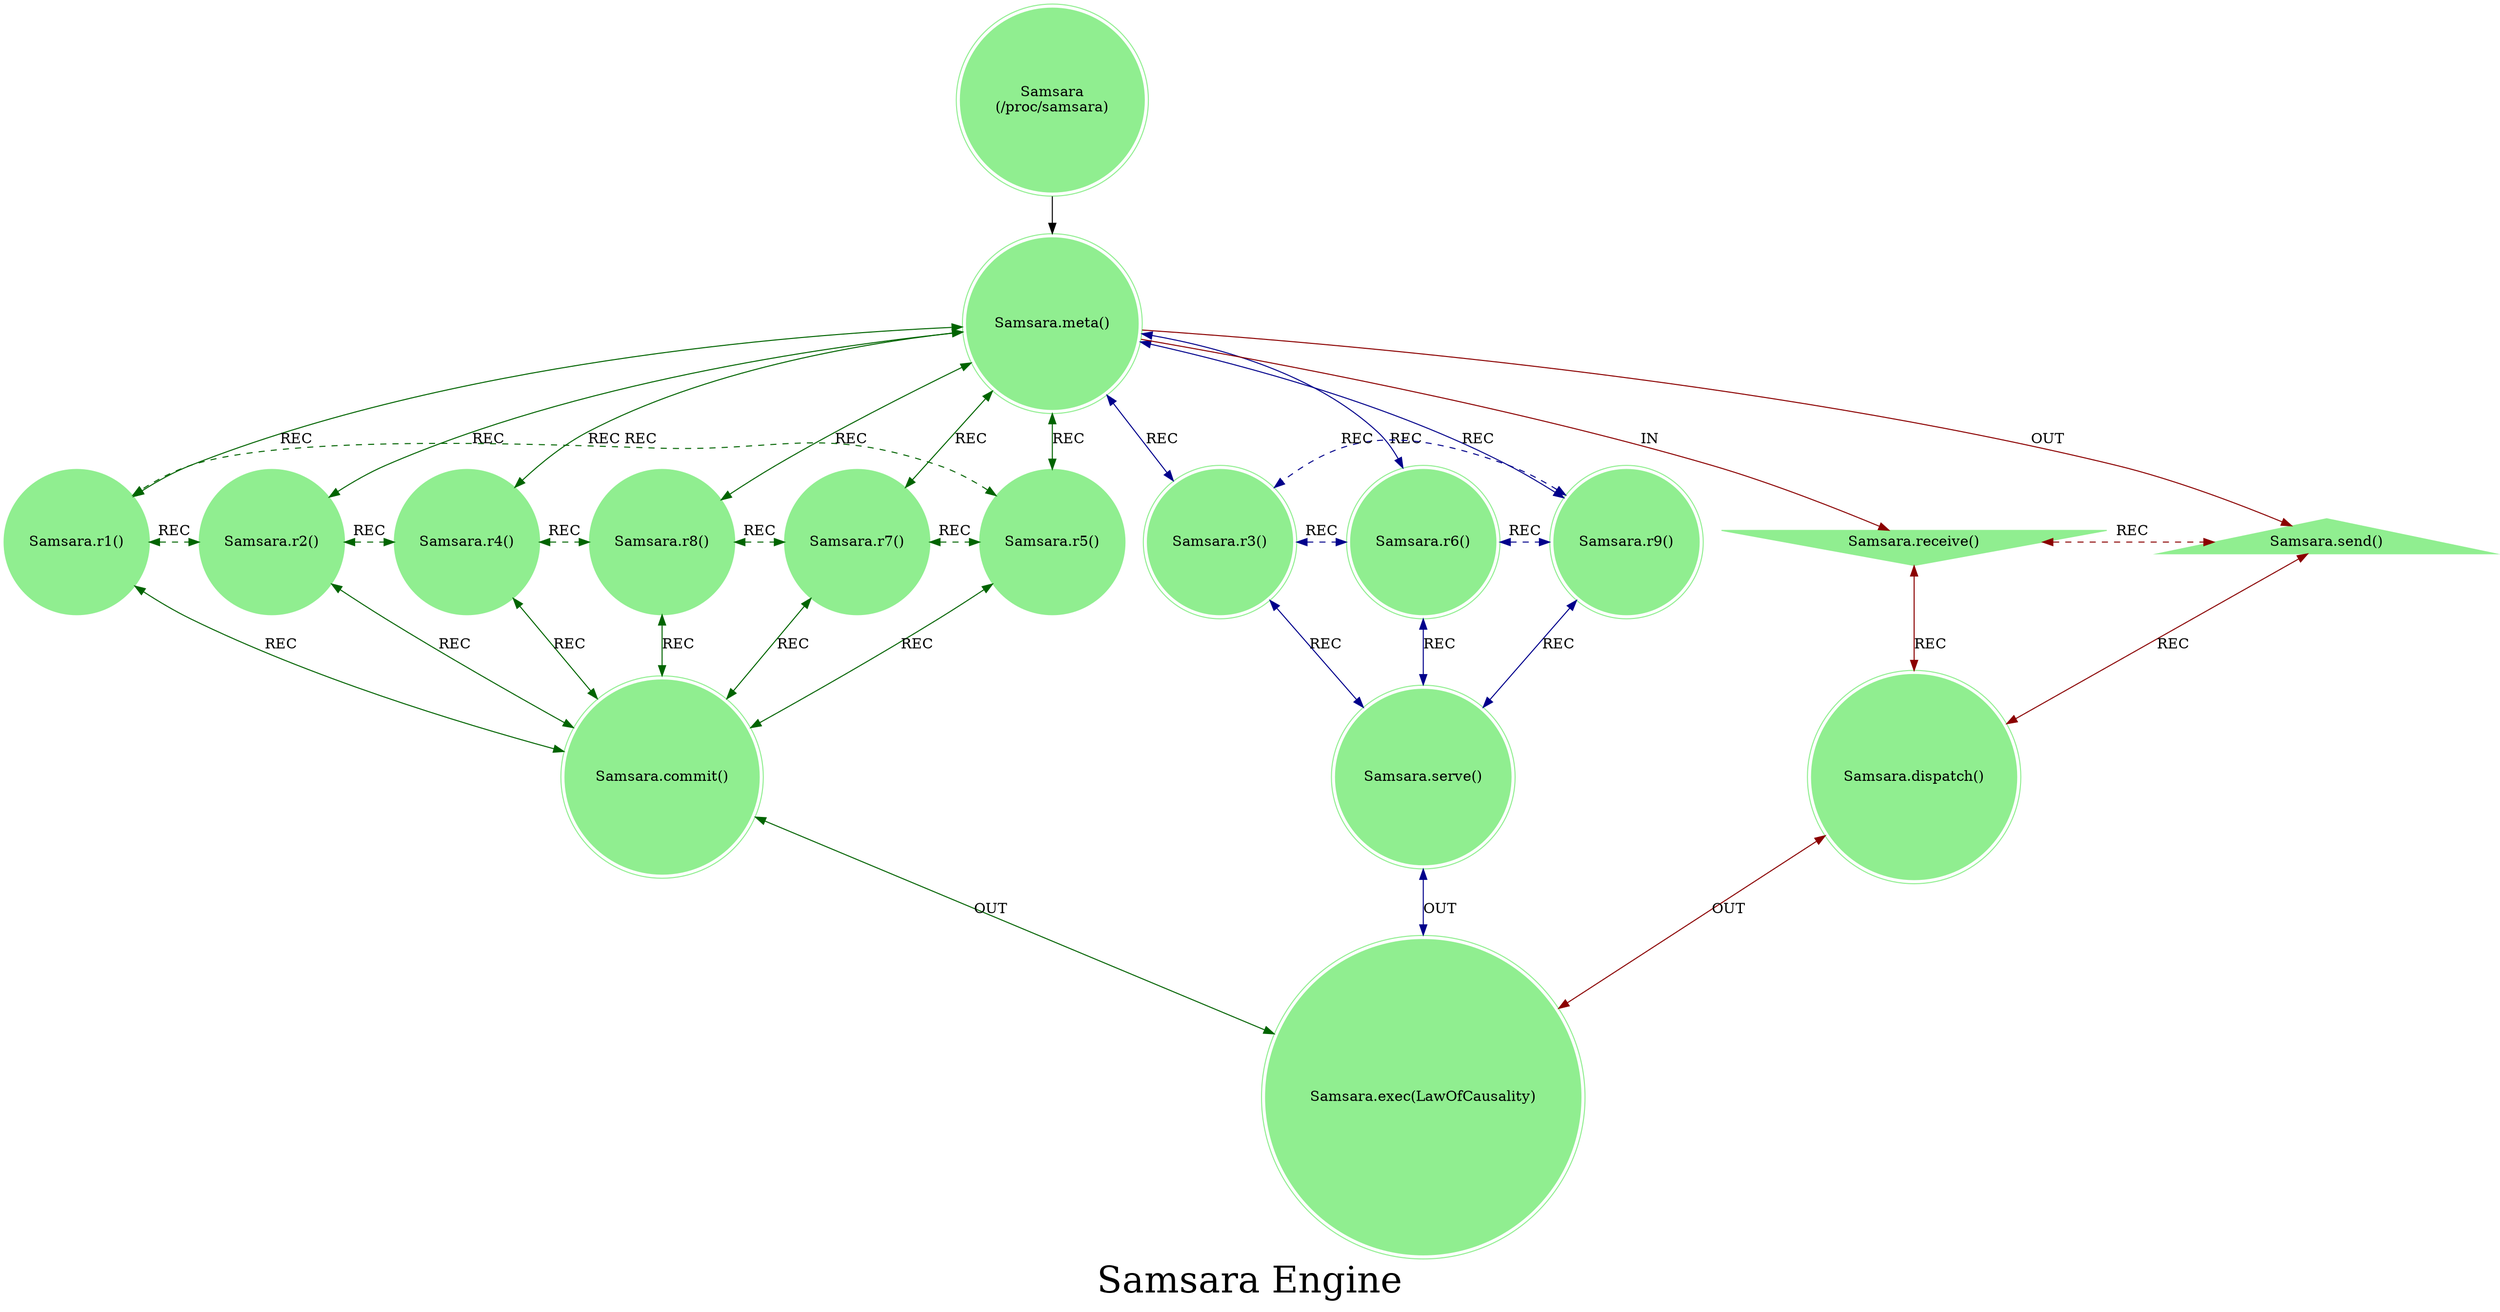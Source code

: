 strict digraph SamsaraEngine {
    label = "Samsara Engine";
    style = filled;
    color = lightgrey;
    fontsize = "36";
    comment = "";
    node [shape = circle; style = filled; color = lightgreen;];
    
    spark_b_mythos_t [label = "Samsara\n(/proc/samsara)";shape = doublecircle;];
    
    // r0::meta();r1,r2,r4,r8,r7,r5;r3,r6,r;ra::receive(),rb::send(),rc::dispatch(),rd::commit(),re::serve(),rf::exec()
    spark_0_samsara_t [label = "Samsara.meta()";comment = "Engine Init";shape = doublecircle;];
    spark_1_samsara_t [label = "Samsara.r1()";comment = "initSoul() create new Soul";shape = circle;];
    spark_2_samsara_t [label = "Samsara.r2()";comment = "validateSoul() validate Soul integrity";shape = circle;];
    spark_4_samsara_t [label = "Samsara.r4()";comment = "normalizeSoul() normalize Soul";shape = circle;];
    spark_8_samsara_t [label = "Samsara.r8()";comment = "resetSoul() reset Soul";shape = circle;];
    spark_7_samsara_t [label = "Samsara.r7()";comment = "reincarnateSoul() reincarnate Soul";shape = circle;];
    spark_5_samsara_t [label = "Samsara.r5()";comment = "refactorSoul() refactor Soul";shape = circle;];
    spark_3_samsara_t [label = "Samsara.r3()";comment = "";shape = doublecircle;];
    spark_6_samsara_t [label = "Samsara.r6()";comment = "";shape = doublecircle;];
    spark_9_samsara_t [label = "Samsara.r9()";comment = "";shape = doublecircle;];
    spark_a_samsara_t [label = "Samsara.receive()";comment = "";shape = invtriangle;];
    spark_b_samsara_t [label = "Samsara.send()";comment = "";shape = doublecircle;shape = triangle;];
    spark_c_samsara_t [label = "Samsara.dispatch()";comment = "";shape = doublecircle;];
    spark_d_samsara_t [label = "Samsara.commit()";comment = "`/proc/cycle`";shape = doublecircle;];
    spark_e_samsara_t [label = "Samsara.serve()";comment = "`/proc/samsara`";shape = doublecircle;];
    spark_f_samsara_t [label = "Samsara.exec(LawOfCausality)";comment = "`/proc/causality`";shape = doublecircle;];
    
    // IN = Input
    // OUT = Output
    // REC = Recursion
    spark_b_mythos_t -> spark_0_samsara_t;
    
    spark_0_samsara_t -> spark_a_samsara_t [label = "IN"; color = darkred; comment = "";];
    spark_0_samsara_t -> spark_b_samsara_t [label = "OUT"; color = darkred; comment = "";];
    spark_0_samsara_t -> {spark_3_samsara_t spark_6_samsara_t spark_9_samsara_t} [label = "REC"; color = darkblue; comment = ""; dir = both;];
    spark_0_samsara_t -> {spark_1_samsara_t spark_2_samsara_t spark_4_samsara_t spark_8_samsara_t spark_7_samsara_t spark_5_samsara_t} [label = "REC"; color = darkgreen; comment = ""; dir = both;];
    
    {spark_a_samsara_t spark_b_samsara_t} -> spark_c_samsara_t [label = "REC"; color = darkred; comment = ""; dir = both;];
    {spark_1_samsara_t spark_2_samsara_t spark_4_samsara_t spark_8_samsara_t spark_7_samsara_t spark_5_samsara_t} -> spark_d_samsara_t [label = "REC"; color = darkgreen; comment = ""; dir = both;];
    {spark_3_samsara_t spark_6_samsara_t spark_9_samsara_t} -> spark_e_samsara_t [label = "REC"; color = darkblue; comment = ""; dir = both;];
    
    spark_1_samsara_t -> spark_2_samsara_t -> spark_4_samsara_t -> spark_8_samsara_t -> spark_7_samsara_t -> spark_5_samsara_t -> spark_1_samsara_t [label = "REC"; color = darkgreen; comment = ""; style = dashed; constraint = false; dir = both;];
    spark_3_samsara_t -> spark_6_samsara_t -> spark_9_samsara_t -> spark_3_samsara_t [label = "REC"; color = darkblue; comment = ""; style = dashed; constraint = false; dir = both;];
    spark_a_samsara_t -> spark_b_samsara_t [label = "REC"; color = darkred; comment = ""; constraint = false; style = dashed; dir = both;];
    
    spark_c_samsara_t -> spark_f_samsara_t [label = "OUT"; color = darkred; comment = ""; dir = both;];
    spark_d_samsara_t -> spark_f_samsara_t [label = "OUT"; color = darkgreen; comment = ""; dir = both;];
    spark_e_samsara_t -> spark_f_samsara_t [label = "OUT"; color = darkblue; comment = ""; dir = both;];
}
